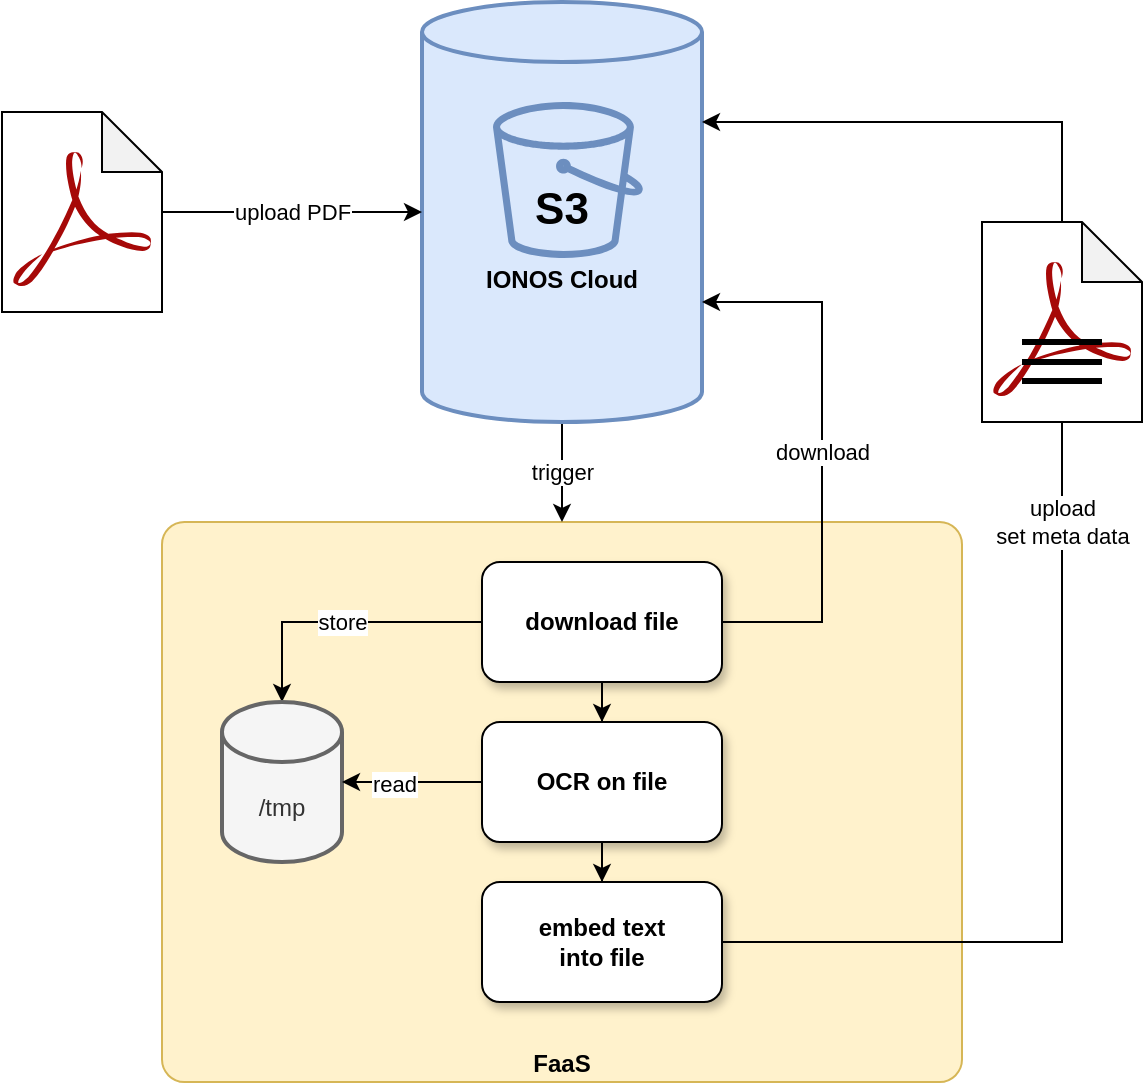 <mxfile version="19.0.3" type="device" pages="2"><diagram id="P31dUeUSYLT8yveiItxD" name="Proposal"><mxGraphModel dx="1261" dy="876" grid="1" gridSize="10" guides="1" tooltips="1" connect="1" arrows="1" fold="1" page="1" pageScale="1" pageWidth="1169" pageHeight="827" math="0" shadow="0"><root><mxCell id="0"/><mxCell id="1" parent="0"/><mxCell id="C1rxefLwsGo3RBpyidQQ-1" value="&lt;b&gt;FaaS&lt;/b&gt;" style="rounded=1;whiteSpace=wrap;html=1;verticalAlign=bottom;fillColor=#fff2cc;strokeColor=#d6b656;arcSize=4;" vertex="1" parent="1"><mxGeometry x="240" y="440" width="400" height="280" as="geometry"/></mxCell><mxCell id="C1rxefLwsGo3RBpyidQQ-7" value="trigger" style="edgeStyle=orthogonalEdgeStyle;rounded=0;orthogonalLoop=1;jettySize=auto;html=1;" edge="1" parent="1" source="C1rxefLwsGo3RBpyidQQ-2" target="C1rxefLwsGo3RBpyidQQ-1"><mxGeometry relative="1" as="geometry"/></mxCell><mxCell id="C1rxefLwsGo3RBpyidQQ-2" value="&lt;b&gt;&lt;font style=&quot;font-size: 22px;&quot;&gt;S3&lt;/font&gt;&lt;br&gt;&lt;br&gt;IONOS Cloud&lt;/b&gt;" style="shape=cylinder3;whiteSpace=wrap;html=1;boundedLbl=1;backgroundOutline=1;size=15;fillColor=#dae8fc;strokeColor=#6c8ebf;strokeWidth=2;" vertex="1" parent="1"><mxGeometry x="370" y="180" width="140" height="210" as="geometry"/></mxCell><mxCell id="C1rxefLwsGo3RBpyidQQ-5" value="" style="group;shadow=0;" vertex="1" connectable="0" parent="1"><mxGeometry x="160" y="235" width="80" height="100" as="geometry"/></mxCell><mxCell id="C1rxefLwsGo3RBpyidQQ-4" value="" style="shape=note;whiteSpace=wrap;html=1;backgroundOutline=1;darkOpacity=0.05;" vertex="1" parent="C1rxefLwsGo3RBpyidQQ-5"><mxGeometry width="80" height="100" as="geometry"/></mxCell><mxCell id="C1rxefLwsGo3RBpyidQQ-3" value="" style="dashed=0;outlineConnect=0;html=1;align=center;labelPosition=center;verticalLabelPosition=bottom;verticalAlign=top;shape=mxgraph.weblogos.adobe_pdf;fillColor=#A60908" vertex="1" parent="C1rxefLwsGo3RBpyidQQ-5"><mxGeometry x="5.3" y="20" width="69.4" height="67.6" as="geometry"/></mxCell><mxCell id="C1rxefLwsGo3RBpyidQQ-6" value="upload PDF" style="edgeStyle=orthogonalEdgeStyle;rounded=0;orthogonalLoop=1;jettySize=auto;html=1;" edge="1" parent="1" source="C1rxefLwsGo3RBpyidQQ-4" target="C1rxefLwsGo3RBpyidQQ-2"><mxGeometry relative="1" as="geometry"/></mxCell><mxCell id="C1rxefLwsGo3RBpyidQQ-10" value="download" style="edgeStyle=orthogonalEdgeStyle;rounded=0;orthogonalLoop=1;jettySize=auto;html=1;entryX=1;entryY=0;entryDx=0;entryDy=150;entryPerimeter=0;" edge="1" parent="1" source="C1rxefLwsGo3RBpyidQQ-8" target="C1rxefLwsGo3RBpyidQQ-2"><mxGeometry relative="1" as="geometry"><Array as="points"><mxPoint x="570" y="490"/><mxPoint x="570" y="330"/></Array></mxGeometry></mxCell><mxCell id="C1rxefLwsGo3RBpyidQQ-15" value="store" style="edgeStyle=orthogonalEdgeStyle;rounded=0;orthogonalLoop=1;jettySize=auto;html=1;" edge="1" parent="1" source="C1rxefLwsGo3RBpyidQQ-8" target="C1rxefLwsGo3RBpyidQQ-14"><mxGeometry relative="1" as="geometry"/></mxCell><mxCell id="C1rxefLwsGo3RBpyidQQ-19" style="edgeStyle=orthogonalEdgeStyle;rounded=0;orthogonalLoop=1;jettySize=auto;html=1;" edge="1" parent="1" source="C1rxefLwsGo3RBpyidQQ-8" target="C1rxefLwsGo3RBpyidQQ-16"><mxGeometry relative="1" as="geometry"/></mxCell><mxCell id="C1rxefLwsGo3RBpyidQQ-8" value="download file" style="rounded=1;whiteSpace=wrap;html=1;fontStyle=1;shadow=1;" vertex="1" parent="1"><mxGeometry x="400" y="460" width="120" height="60" as="geometry"/></mxCell><mxCell id="C1rxefLwsGo3RBpyidQQ-14" value="/tmp" style="shape=cylinder3;whiteSpace=wrap;html=1;boundedLbl=1;backgroundOutline=1;size=15;fillColor=#f5f5f5;fontColor=#333333;strokeColor=#666666;strokeWidth=2;" vertex="1" parent="1"><mxGeometry x="270" y="530" width="60" height="80" as="geometry"/></mxCell><mxCell id="C1rxefLwsGo3RBpyidQQ-17" style="edgeStyle=orthogonalEdgeStyle;rounded=0;orthogonalLoop=1;jettySize=auto;html=1;" edge="1" parent="1" source="C1rxefLwsGo3RBpyidQQ-16" target="C1rxefLwsGo3RBpyidQQ-14"><mxGeometry relative="1" as="geometry"/></mxCell><mxCell id="C1rxefLwsGo3RBpyidQQ-30" value="read" style="edgeLabel;html=1;align=center;verticalAlign=middle;resizable=0;points=[];" vertex="1" connectable="0" parent="C1rxefLwsGo3RBpyidQQ-17"><mxGeometry x="0.257" y="1" relative="1" as="geometry"><mxPoint as="offset"/></mxGeometry></mxCell><mxCell id="C1rxefLwsGo3RBpyidQQ-20" style="edgeStyle=orthogonalEdgeStyle;rounded=0;orthogonalLoop=1;jettySize=auto;html=1;" edge="1" parent="1" source="C1rxefLwsGo3RBpyidQQ-16" target="C1rxefLwsGo3RBpyidQQ-18"><mxGeometry relative="1" as="geometry"/></mxCell><mxCell id="C1rxefLwsGo3RBpyidQQ-16" value="OCR on file" style="rounded=1;whiteSpace=wrap;html=1;fontStyle=1;shadow=1;" vertex="1" parent="1"><mxGeometry x="400" y="540" width="120" height="60" as="geometry"/></mxCell><mxCell id="C1rxefLwsGo3RBpyidQQ-21" value="upload&lt;br&gt;set meta data" style="edgeStyle=orthogonalEdgeStyle;rounded=0;orthogonalLoop=1;jettySize=auto;html=1;entryX=1;entryY=0;entryDx=0;entryDy=60;entryPerimeter=0;" edge="1" parent="1" source="C1rxefLwsGo3RBpyidQQ-18" target="C1rxefLwsGo3RBpyidQQ-2"><mxGeometry relative="1" as="geometry"><mxPoint x="530" y="240" as="targetPoint"/><Array as="points"><mxPoint x="690" y="650"/><mxPoint x="690" y="240"/></Array></mxGeometry></mxCell><mxCell id="C1rxefLwsGo3RBpyidQQ-18" value="embed text &lt;br&gt;into file" style="rounded=1;whiteSpace=wrap;html=1;fontStyle=1;shadow=1;" vertex="1" parent="1"><mxGeometry x="400" y="620" width="120" height="60" as="geometry"/></mxCell><mxCell id="C1rxefLwsGo3RBpyidQQ-29" value="" style="group;shadow=0;" vertex="1" connectable="0" parent="1"><mxGeometry x="650" y="290" width="80" height="100" as="geometry"/></mxCell><mxCell id="C1rxefLwsGo3RBpyidQQ-23" value="" style="shape=note;whiteSpace=wrap;html=1;backgroundOutline=1;darkOpacity=0.05;" vertex="1" parent="C1rxefLwsGo3RBpyidQQ-29"><mxGeometry width="80" height="100" as="geometry"/></mxCell><mxCell id="C1rxefLwsGo3RBpyidQQ-24" value="" style="dashed=0;outlineConnect=0;html=1;align=center;labelPosition=center;verticalLabelPosition=bottom;verticalAlign=top;shape=mxgraph.weblogos.adobe_pdf;fillColor=#A60908" vertex="1" parent="C1rxefLwsGo3RBpyidQQ-29"><mxGeometry x="5.3" y="20" width="69.4" height="67.6" as="geometry"/></mxCell><mxCell id="C1rxefLwsGo3RBpyidQQ-25" value="" style="endArrow=none;html=1;rounded=0;strokeWidth=3;" edge="1" parent="C1rxefLwsGo3RBpyidQQ-29"><mxGeometry width="50" height="50" relative="1" as="geometry"><mxPoint x="20" y="60" as="sourcePoint"/><mxPoint x="60" y="60" as="targetPoint"/></mxGeometry></mxCell><mxCell id="C1rxefLwsGo3RBpyidQQ-26" value="" style="endArrow=none;html=1;rounded=0;strokeWidth=3;" edge="1" parent="C1rxefLwsGo3RBpyidQQ-29"><mxGeometry width="50" height="50" relative="1" as="geometry"><mxPoint x="20" y="70" as="sourcePoint"/><mxPoint x="60" y="70" as="targetPoint"/></mxGeometry></mxCell><mxCell id="C1rxefLwsGo3RBpyidQQ-27" value="" style="endArrow=none;html=1;rounded=0;strokeWidth=3;" edge="1" parent="C1rxefLwsGo3RBpyidQQ-29"><mxGeometry width="50" height="50" relative="1" as="geometry"><mxPoint x="20" y="79.5" as="sourcePoint"/><mxPoint x="60" y="79.5" as="targetPoint"/></mxGeometry></mxCell><mxCell id="C1rxefLwsGo3RBpyidQQ-32" value="" style="sketch=0;outlineConnect=0;fillColor=#6C8EBF;strokeColor=#6c8ebf;dashed=0;verticalLabelPosition=bottom;verticalAlign=top;align=center;html=1;fontSize=12;fontStyle=0;aspect=fixed;pointerEvents=1;shape=mxgraph.aws4.bucket;" vertex="1" parent="1"><mxGeometry x="405.5" y="230" width="75" height="78" as="geometry"/></mxCell></root></mxGraphModel></diagram><diagram name="actual" id="it-xJLwXTKWnNdVGjO_0"><mxGraphModel dx="1261" dy="876" grid="1" gridSize="10" guides="1" tooltips="1" connect="1" arrows="1" fold="1" page="1" pageScale="1" pageWidth="1169" pageHeight="827" math="0" shadow="0"><root><mxCell id="5-WjDFWoQUd5He3NhmFQ-0"/><mxCell id="5-WjDFWoQUd5He3NhmFQ-1" parent="5-WjDFWoQUd5He3NhmFQ-0"/><mxCell id="5-WjDFWoQUd5He3NhmFQ-2" value="&lt;b&gt;FaaS&lt;/b&gt;" style="rounded=1;whiteSpace=wrap;html=1;verticalAlign=bottom;fillColor=#fff2cc;strokeColor=#d6b656;arcSize=4;" vertex="1" parent="5-WjDFWoQUd5He3NhmFQ-1"><mxGeometry x="120" y="300" width="400" height="430" as="geometry"/></mxCell><mxCell id="5-WjDFWoQUd5He3NhmFQ-3" value="trigger" style="edgeStyle=orthogonalEdgeStyle;rounded=0;orthogonalLoop=1;jettySize=auto;html=1;entryX=0.5;entryY=1;entryDx=0;entryDy=0;" edge="1" parent="5-WjDFWoQUd5He3NhmFQ-1" source="m7ogxAV1RfVamU8nOgAt-14" target="5-WjDFWoQUd5He3NhmFQ-2"><mxGeometry x="-0.244" relative="1" as="geometry"><Array as="points"><mxPoint x="650" y="255"/><mxPoint x="650" y="770"/><mxPoint x="320" y="770"/></Array><mxPoint as="offset"/></mxGeometry></mxCell><mxCell id="5-WjDFWoQUd5He3NhmFQ-4" value="&lt;b&gt;&lt;font style=&quot;font-size: 22px;&quot;&gt;S3&lt;/font&gt;&lt;br&gt;&lt;br&gt;IONOS Cloud&lt;/b&gt;" style="shape=cylinder3;whiteSpace=wrap;html=1;boundedLbl=1;backgroundOutline=1;size=15;fillColor=#dae8fc;strokeColor=#6c8ebf;strokeWidth=2;" vertex="1" parent="5-WjDFWoQUd5He3NhmFQ-1"><mxGeometry x="250" y="40" width="140" height="210" as="geometry"/></mxCell><mxCell id="5-WjDFWoQUd5He3NhmFQ-5" value="" style="group;shadow=0;" vertex="1" connectable="0" parent="5-WjDFWoQUd5He3NhmFQ-1"><mxGeometry x="40" y="95" width="80" height="100" as="geometry"/></mxCell><mxCell id="5-WjDFWoQUd5He3NhmFQ-6" value="" style="shape=note;whiteSpace=wrap;html=1;backgroundOutline=1;darkOpacity=0.05;" vertex="1" parent="5-WjDFWoQUd5He3NhmFQ-5"><mxGeometry width="80" height="100" as="geometry"/></mxCell><mxCell id="5-WjDFWoQUd5He3NhmFQ-7" value="" style="dashed=0;outlineConnect=0;html=1;align=center;labelPosition=center;verticalLabelPosition=bottom;verticalAlign=top;shape=mxgraph.weblogos.adobe_pdf;fillColor=#A60908" vertex="1" parent="5-WjDFWoQUd5He3NhmFQ-5"><mxGeometry x="5.3" y="20" width="69.4" height="67.6" as="geometry"/></mxCell><mxCell id="5-WjDFWoQUd5He3NhmFQ-8" value="upload PDF" style="edgeStyle=orthogonalEdgeStyle;rounded=0;orthogonalLoop=1;jettySize=auto;html=1;" edge="1" parent="5-WjDFWoQUd5He3NhmFQ-1" source="5-WjDFWoQUd5He3NhmFQ-6" target="5-WjDFWoQUd5He3NhmFQ-4"><mxGeometry relative="1" as="geometry"/></mxCell><mxCell id="5-WjDFWoQUd5He3NhmFQ-9" value="download" style="edgeStyle=orthogonalEdgeStyle;rounded=0;orthogonalLoop=1;jettySize=auto;html=1;entryX=1;entryY=0;entryDx=0;entryDy=150;entryPerimeter=0;" edge="1" parent="5-WjDFWoQUd5He3NhmFQ-1" source="5-WjDFWoQUd5He3NhmFQ-12" target="5-WjDFWoQUd5He3NhmFQ-4"><mxGeometry relative="1" as="geometry"><Array as="points"><mxPoint x="450" y="350"/><mxPoint x="450" y="190"/></Array></mxGeometry></mxCell><mxCell id="5-WjDFWoQUd5He3NhmFQ-10" value="store" style="edgeStyle=orthogonalEdgeStyle;rounded=0;orthogonalLoop=1;jettySize=auto;html=1;" edge="1" parent="5-WjDFWoQUd5He3NhmFQ-1" source="5-WjDFWoQUd5He3NhmFQ-12" target="5-WjDFWoQUd5He3NhmFQ-13"><mxGeometry relative="1" as="geometry"/></mxCell><mxCell id="5-WjDFWoQUd5He3NhmFQ-11" style="edgeStyle=orthogonalEdgeStyle;rounded=0;orthogonalLoop=1;jettySize=auto;html=1;" edge="1" parent="5-WjDFWoQUd5He3NhmFQ-1" source="5-WjDFWoQUd5He3NhmFQ-12" target="5-WjDFWoQUd5He3NhmFQ-17"><mxGeometry relative="1" as="geometry"/></mxCell><mxCell id="5-WjDFWoQUd5He3NhmFQ-12" value="download file" style="rounded=1;whiteSpace=wrap;html=1;fontStyle=1;shadow=1;" vertex="1" parent="5-WjDFWoQUd5He3NhmFQ-1"><mxGeometry x="280" y="320" width="120" height="60" as="geometry"/></mxCell><mxCell id="5-WjDFWoQUd5He3NhmFQ-13" value="/tmp" style="shape=cylinder3;whiteSpace=wrap;html=1;boundedLbl=1;backgroundOutline=1;size=15;fillColor=#f5f5f5;fontColor=#333333;strokeColor=#666666;strokeWidth=2;" vertex="1" parent="5-WjDFWoQUd5He3NhmFQ-1"><mxGeometry x="150" y="390" width="60" height="80" as="geometry"/></mxCell><mxCell id="5-WjDFWoQUd5He3NhmFQ-14" style="edgeStyle=orthogonalEdgeStyle;rounded=0;orthogonalLoop=1;jettySize=auto;html=1;" edge="1" parent="5-WjDFWoQUd5He3NhmFQ-1" source="5-WjDFWoQUd5He3NhmFQ-17" target="5-WjDFWoQUd5He3NhmFQ-13"><mxGeometry relative="1" as="geometry"/></mxCell><mxCell id="5-WjDFWoQUd5He3NhmFQ-15" value="read" style="edgeLabel;html=1;align=center;verticalAlign=middle;resizable=0;points=[];" vertex="1" connectable="0" parent="5-WjDFWoQUd5He3NhmFQ-14"><mxGeometry x="0.257" y="1" relative="1" as="geometry"><mxPoint x="14" y="-1" as="offset"/></mxGeometry></mxCell><mxCell id="5-WjDFWoQUd5He3NhmFQ-16" style="edgeStyle=orthogonalEdgeStyle;rounded=0;orthogonalLoop=1;jettySize=auto;html=1;" edge="1" parent="5-WjDFWoQUd5He3NhmFQ-1" source="5-WjDFWoQUd5He3NhmFQ-17" target="5-WjDFWoQUd5He3NhmFQ-19"><mxGeometry relative="1" as="geometry"/></mxCell><mxCell id="5-WjDFWoQUd5He3NhmFQ-17" value="Convert PDF 2 IMG" style="rounded=1;whiteSpace=wrap;html=1;fontStyle=1;shadow=1;" vertex="1" parent="5-WjDFWoQUd5He3NhmFQ-1"><mxGeometry x="280" y="400" width="120" height="60" as="geometry"/></mxCell><mxCell id="5-WjDFWoQUd5He3NhmFQ-18" value="upload&lt;br&gt;set meta data" style="edgeStyle=orthogonalEdgeStyle;rounded=0;orthogonalLoop=1;jettySize=auto;html=1;entryX=1;entryY=0;entryDx=0;entryDy=60;entryPerimeter=0;exitX=1;exitY=0.5;exitDx=0;exitDy=0;" edge="1" parent="5-WjDFWoQUd5He3NhmFQ-1" source="m7ogxAV1RfVamU8nOgAt-8" target="5-WjDFWoQUd5He3NhmFQ-4"><mxGeometry relative="1" as="geometry"><mxPoint x="410" y="100" as="targetPoint"/><Array as="points"><mxPoint x="570" y="670"/><mxPoint x="570" y="100"/></Array></mxGeometry></mxCell><mxCell id="5-WjDFWoQUd5He3NhmFQ-19" value="Extract Text and convert to PDF&amp;nbsp;" style="rounded=1;whiteSpace=wrap;html=1;fontStyle=1;shadow=1;" vertex="1" parent="5-WjDFWoQUd5He3NhmFQ-1"><mxGeometry x="280" y="480" width="120" height="60" as="geometry"/></mxCell><mxCell id="5-WjDFWoQUd5He3NhmFQ-20" value="" style="group;shadow=0;" vertex="1" connectable="0" parent="5-WjDFWoQUd5He3NhmFQ-1"><mxGeometry x="530" y="150" width="80" height="100" as="geometry"/></mxCell><mxCell id="5-WjDFWoQUd5He3NhmFQ-21" value="" style="shape=note;whiteSpace=wrap;html=1;backgroundOutline=1;darkOpacity=0.05;" vertex="1" parent="5-WjDFWoQUd5He3NhmFQ-20"><mxGeometry width="80" height="100" as="geometry"/></mxCell><mxCell id="5-WjDFWoQUd5He3NhmFQ-22" value="" style="dashed=0;outlineConnect=0;html=1;align=center;labelPosition=center;verticalLabelPosition=bottom;verticalAlign=top;shape=mxgraph.weblogos.adobe_pdf;fillColor=#A60908" vertex="1" parent="5-WjDFWoQUd5He3NhmFQ-20"><mxGeometry x="5.3" y="20" width="69.4" height="67.6" as="geometry"/></mxCell><mxCell id="5-WjDFWoQUd5He3NhmFQ-23" value="" style="endArrow=none;html=1;rounded=0;strokeWidth=3;" edge="1" parent="5-WjDFWoQUd5He3NhmFQ-20"><mxGeometry width="50" height="50" relative="1" as="geometry"><mxPoint x="20" y="60" as="sourcePoint"/><mxPoint x="60" y="60" as="targetPoint"/></mxGeometry></mxCell><mxCell id="5-WjDFWoQUd5He3NhmFQ-24" value="" style="endArrow=none;html=1;rounded=0;strokeWidth=3;" edge="1" parent="5-WjDFWoQUd5He3NhmFQ-20"><mxGeometry width="50" height="50" relative="1" as="geometry"><mxPoint x="20" y="70" as="sourcePoint"/><mxPoint x="60" y="70" as="targetPoint"/></mxGeometry></mxCell><mxCell id="5-WjDFWoQUd5He3NhmFQ-25" value="" style="endArrow=none;html=1;rounded=0;strokeWidth=3;" edge="1" parent="5-WjDFWoQUd5He3NhmFQ-20"><mxGeometry width="50" height="50" relative="1" as="geometry"><mxPoint x="20" y="79.5" as="sourcePoint"/><mxPoint x="60" y="79.5" as="targetPoint"/></mxGeometry></mxCell><mxCell id="5-WjDFWoQUd5He3NhmFQ-26" value="" style="sketch=0;outlineConnect=0;fillColor=#6C8EBF;strokeColor=#6c8ebf;dashed=0;verticalLabelPosition=bottom;verticalAlign=top;align=center;html=1;fontSize=12;fontStyle=0;aspect=fixed;pointerEvents=1;shape=mxgraph.aws4.bucket;" vertex="1" parent="5-WjDFWoQUd5He3NhmFQ-1"><mxGeometry x="285.5" y="90" width="75" height="78" as="geometry"/></mxCell><mxCell id="m7ogxAV1RfVamU8nOgAt-0" value="Merge PDF Files" style="rounded=1;whiteSpace=wrap;html=1;fontStyle=1;shadow=1;" vertex="1" parent="5-WjDFWoQUd5He3NhmFQ-1"><mxGeometry x="280" y="560" width="120" height="60" as="geometry"/></mxCell><mxCell id="m7ogxAV1RfVamU8nOgAt-2" style="edgeStyle=orthogonalEdgeStyle;rounded=0;orthogonalLoop=1;jettySize=auto;html=1;exitX=0;exitY=0.5;exitDx=0;exitDy=0;entryX=0.5;entryY=1;entryDx=0;entryDy=0;entryPerimeter=0;" edge="1" parent="5-WjDFWoQUd5He3NhmFQ-1" source="5-WjDFWoQUd5He3NhmFQ-19" target="5-WjDFWoQUd5He3NhmFQ-13"><mxGeometry relative="1" as="geometry"><mxPoint x="290" y="440" as="sourcePoint"/><mxPoint x="180" y="480" as="targetPoint"/><Array as="points"><mxPoint x="180" y="510"/></Array></mxGeometry></mxCell><mxCell id="m7ogxAV1RfVamU8nOgAt-3" value="read" style="edgeLabel;html=1;align=center;verticalAlign=middle;resizable=0;points=[];" vertex="1" connectable="0" parent="m7ogxAV1RfVamU8nOgAt-2"><mxGeometry x="0.257" y="1" relative="1" as="geometry"><mxPoint x="58" y="-1" as="offset"/></mxGeometry></mxCell><mxCell id="m7ogxAV1RfVamU8nOgAt-5" style="edgeStyle=orthogonalEdgeStyle;rounded=0;orthogonalLoop=1;jettySize=auto;html=1;exitX=0;exitY=0.5;exitDx=0;exitDy=0;entryX=0.5;entryY=1;entryDx=0;entryDy=0;entryPerimeter=0;" edge="1" parent="5-WjDFWoQUd5He3NhmFQ-1" source="m7ogxAV1RfVamU8nOgAt-0" target="5-WjDFWoQUd5He3NhmFQ-13"><mxGeometry relative="1" as="geometry"><mxPoint x="290" y="520" as="sourcePoint"/><mxPoint x="190" y="490" as="targetPoint"/><Array as="points"><mxPoint x="180" y="590"/></Array></mxGeometry></mxCell><mxCell id="m7ogxAV1RfVamU8nOgAt-6" value="read" style="edgeLabel;html=1;align=center;verticalAlign=middle;resizable=0;points=[];" vertex="1" connectable="0" parent="m7ogxAV1RfVamU8nOgAt-5"><mxGeometry x="0.257" y="1" relative="1" as="geometry"><mxPoint x="71" y="118" as="offset"/></mxGeometry></mxCell><mxCell id="m7ogxAV1RfVamU8nOgAt-7" style="edgeStyle=orthogonalEdgeStyle;rounded=0;orthogonalLoop=1;jettySize=auto;html=1;exitX=0.5;exitY=1;exitDx=0;exitDy=0;entryX=0.5;entryY=0;entryDx=0;entryDy=0;" edge="1" parent="5-WjDFWoQUd5He3NhmFQ-1" source="5-WjDFWoQUd5He3NhmFQ-19" target="m7ogxAV1RfVamU8nOgAt-0"><mxGeometry relative="1" as="geometry"><mxPoint x="350" y="470" as="sourcePoint"/><mxPoint x="350" y="490" as="targetPoint"/></mxGeometry></mxCell><mxCell id="m7ogxAV1RfVamU8nOgAt-8" value="Merge PDF Files" style="rounded=1;whiteSpace=wrap;html=1;fontStyle=1;shadow=1;" vertex="1" parent="5-WjDFWoQUd5He3NhmFQ-1"><mxGeometry x="280" y="640" width="120" height="60" as="geometry"/></mxCell><mxCell id="m7ogxAV1RfVamU8nOgAt-9" style="edgeStyle=orthogonalEdgeStyle;rounded=0;orthogonalLoop=1;jettySize=auto;html=1;exitX=0.5;exitY=1;exitDx=0;exitDy=0;entryX=0.5;entryY=0;entryDx=0;entryDy=0;" edge="1" parent="5-WjDFWoQUd5He3NhmFQ-1" source="m7ogxAV1RfVamU8nOgAt-0" target="m7ogxAV1RfVamU8nOgAt-8"><mxGeometry relative="1" as="geometry"><mxPoint x="350" y="550" as="sourcePoint"/><mxPoint x="350" y="570" as="targetPoint"/><Array as="points"><mxPoint x="340" y="640"/><mxPoint x="340" y="640"/></Array></mxGeometry></mxCell><mxCell id="m7ogxAV1RfVamU8nOgAt-10" style="edgeStyle=orthogonalEdgeStyle;rounded=0;orthogonalLoop=1;jettySize=auto;html=1;exitX=0;exitY=0.5;exitDx=0;exitDy=0;" edge="1" parent="5-WjDFWoQUd5He3NhmFQ-1" source="m7ogxAV1RfVamU8nOgAt-8"><mxGeometry relative="1" as="geometry"><mxPoint x="290" y="600" as="sourcePoint"/><mxPoint x="180" y="470" as="targetPoint"/><Array as="points"><mxPoint x="180" y="670"/></Array></mxGeometry></mxCell><mxCell id="m7ogxAV1RfVamU8nOgAt-11" value="read" style="edgeLabel;html=1;align=center;verticalAlign=middle;resizable=0;points=[];" vertex="1" connectable="0" parent="m7ogxAV1RfVamU8nOgAt-10"><mxGeometry x="0.257" y="1" relative="1" as="geometry"><mxPoint x="71" y="9" as="offset"/></mxGeometry></mxCell><mxCell id="m7ogxAV1RfVamU8nOgAt-12" value="" style="html=1;whiteSpace=wrap;shape=isoCube2;backgroundOutline=1;isoAngle=15;rounded=1;shadow=0;fontSize=22;strokeWidth=2;fillColor=#dae8fc;strokeColor=#6c8ebf;" vertex="1" parent="5-WjDFWoQUd5He3NhmFQ-1"><mxGeometry x="720" y="250" width="140" height="160" as="geometry"/></mxCell><mxCell id="m7ogxAV1RfVamU8nOgAt-13" value="IONOS Cube" style="text;html=1;strokeColor=none;fillColor=none;align=center;verticalAlign=middle;whiteSpace=wrap;rounded=0;shadow=0;fontSize=14;fontStyle=1" vertex="1" parent="5-WjDFWoQUd5He3NhmFQ-1"><mxGeometry x="710" y="410" width="160" height="40" as="geometry"/></mxCell><mxCell id="m7ogxAV1RfVamU8nOgAt-14" value="" style="outlineConnect=0;dashed=0;verticalLabelPosition=bottom;verticalAlign=top;align=center;html=1;shape=mxgraph.aws3.android;fillColor=#8CC64F;gradientColor=none;rounded=1;shadow=0;fontSize=14;strokeWidth=2;" vertex="1" parent="5-WjDFWoQUd5He3NhmFQ-1"><mxGeometry x="753.25" y="220" width="73.5" height="70" as="geometry"/></mxCell><mxCell id="m7ogxAV1RfVamU8nOgAt-15" value="Watcher" style="text;html=1;strokeColor=none;fillColor=none;align=center;verticalAlign=middle;whiteSpace=wrap;rounded=0;shadow=0;fontSize=14;fontStyle=1" vertex="1" parent="5-WjDFWoQUd5He3NhmFQ-1"><mxGeometry x="710" y="277" width="160" height="40" as="geometry"/></mxCell><mxCell id="m7ogxAV1RfVamU8nOgAt-17" value="download" style="edgeStyle=orthogonalEdgeStyle;rounded=0;orthogonalLoop=1;jettySize=auto;html=1;entryX=0.5;entryY=0;entryDx=0;entryDy=0;entryPerimeter=0;exitX=0.5;exitY=0;exitDx=0;exitDy=0;exitPerimeter=0;" edge="1" parent="5-WjDFWoQUd5He3NhmFQ-1" source="m7ogxAV1RfVamU8nOgAt-14" target="5-WjDFWoQUd5He3NhmFQ-4"><mxGeometry relative="1" as="geometry"><mxPoint x="410" y="360" as="sourcePoint"/><mxPoint x="400" y="200" as="targetPoint"/><Array as="points"><mxPoint x="790" y="20"/><mxPoint x="320" y="20"/></Array></mxGeometry></mxCell></root></mxGraphModel></diagram></mxfile>